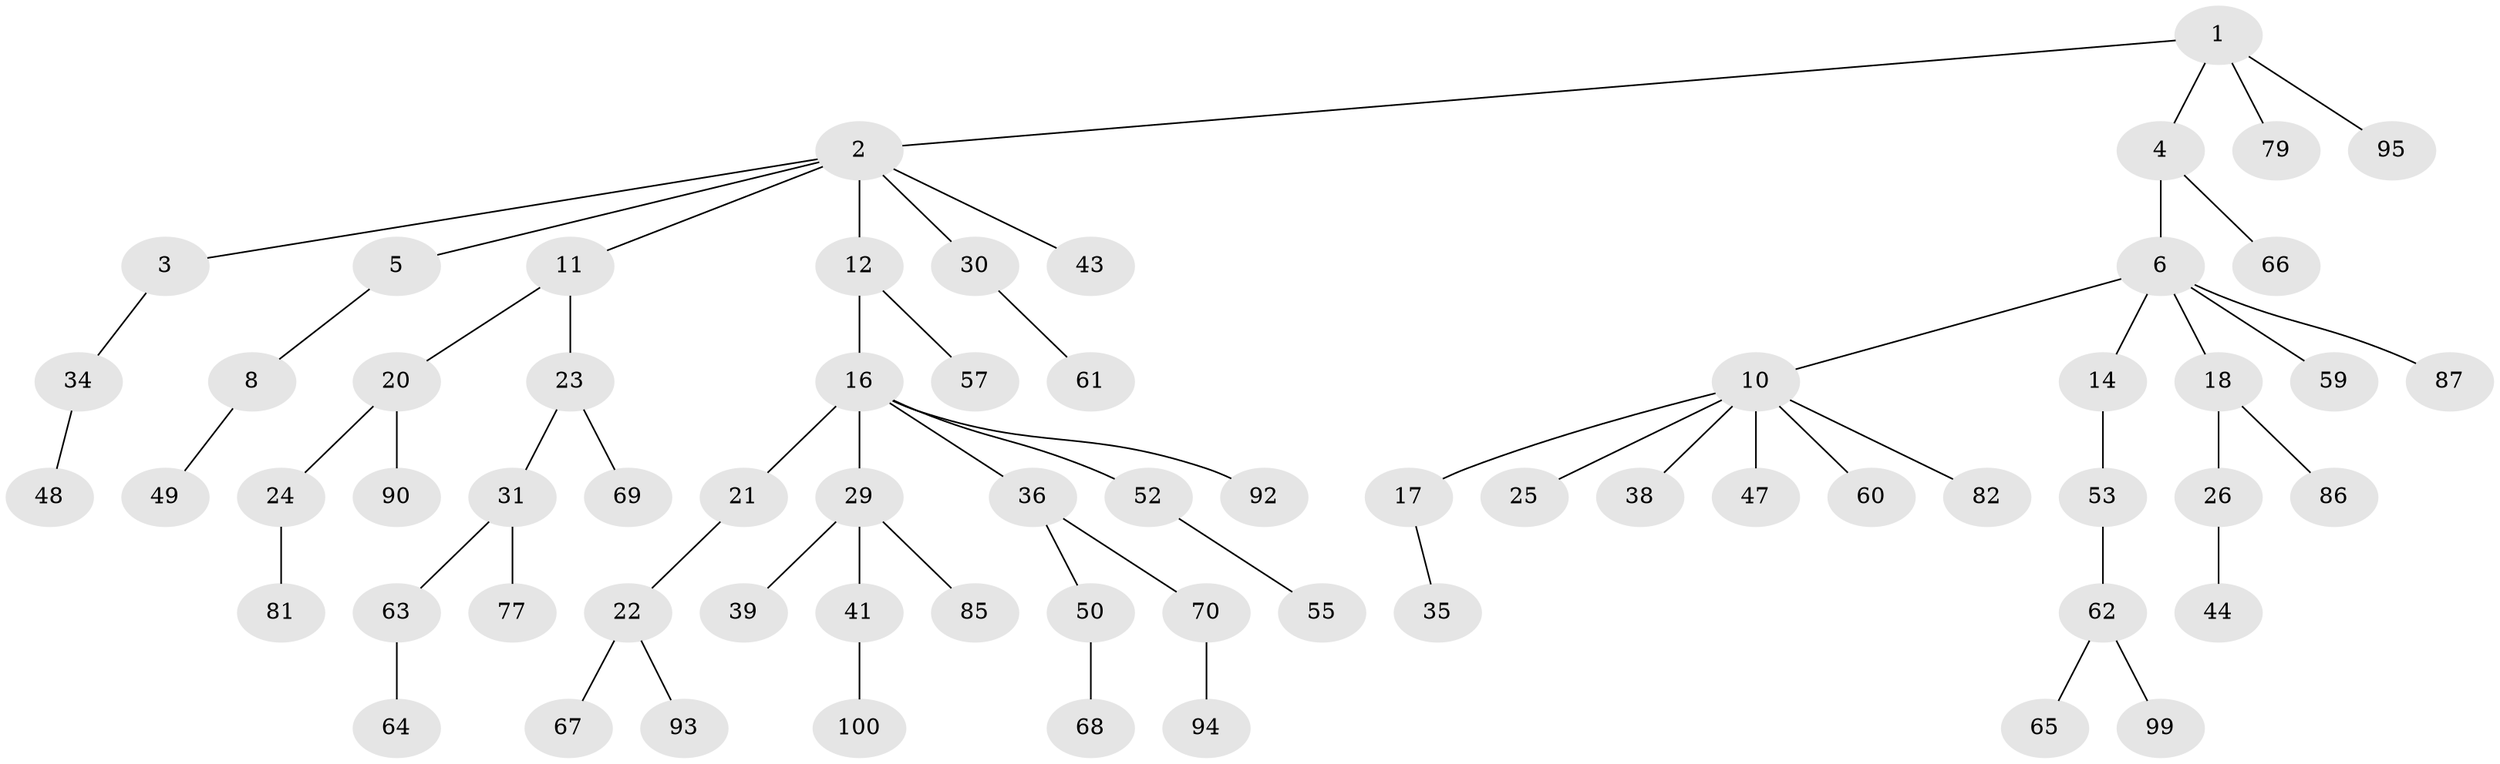 // original degree distribution, {3: 0.22, 8: 0.01, 2: 0.21, 4: 0.04, 5: 0.01, 1: 0.49, 6: 0.02}
// Generated by graph-tools (version 1.1) at 2025/38/02/21/25 10:38:55]
// undirected, 66 vertices, 65 edges
graph export_dot {
graph [start="1"]
  node [color=gray90,style=filled];
  1 [super="+7"];
  2 [super="+78"];
  3;
  4 [super="+40"];
  5 [super="+9"];
  6 [super="+13"];
  8 [super="+84"];
  10 [super="+15"];
  11 [super="+75"];
  12 [super="+33"];
  14 [super="+32"];
  16 [super="+28"];
  17 [super="+91"];
  18 [super="+19"];
  20;
  21 [super="+27"];
  22 [super="+37"];
  23;
  24 [super="+83"];
  25;
  26 [super="+74"];
  29 [super="+45"];
  30 [super="+88"];
  31 [super="+46"];
  34 [super="+51"];
  35;
  36 [super="+42"];
  38 [super="+54"];
  39 [super="+73"];
  41;
  43;
  44 [super="+98"];
  47;
  48;
  49;
  50 [super="+58"];
  52 [super="+76"];
  53 [super="+56"];
  55;
  57;
  59;
  60;
  61;
  62 [super="+80"];
  63 [super="+96"];
  64 [super="+89"];
  65 [super="+72"];
  66;
  67 [super="+71"];
  68;
  69;
  70;
  77;
  79;
  81;
  82;
  85;
  86;
  87;
  90;
  92;
  93;
  94;
  95 [super="+97"];
  99;
  100;
  1 -- 2;
  1 -- 4;
  1 -- 79;
  1 -- 95;
  2 -- 3;
  2 -- 5;
  2 -- 11;
  2 -- 12;
  2 -- 30;
  2 -- 43;
  3 -- 34;
  4 -- 6;
  4 -- 66;
  5 -- 8;
  6 -- 10;
  6 -- 59;
  6 -- 87;
  6 -- 18;
  6 -- 14;
  8 -- 49;
  10 -- 38;
  10 -- 47;
  10 -- 60;
  10 -- 82;
  10 -- 17;
  10 -- 25;
  11 -- 20;
  11 -- 23;
  12 -- 16;
  12 -- 57;
  14 -- 53;
  16 -- 21;
  16 -- 29;
  16 -- 36;
  16 -- 92;
  16 -- 52;
  17 -- 35;
  18 -- 86;
  18 -- 26;
  20 -- 24;
  20 -- 90;
  21 -- 22;
  22 -- 93;
  22 -- 67;
  23 -- 31;
  23 -- 69;
  24 -- 81;
  26 -- 44;
  29 -- 39;
  29 -- 41;
  29 -- 85;
  30 -- 61;
  31 -- 63;
  31 -- 77;
  34 -- 48;
  36 -- 50;
  36 -- 70;
  41 -- 100;
  50 -- 68;
  52 -- 55;
  53 -- 62;
  62 -- 65;
  62 -- 99;
  63 -- 64;
  70 -- 94;
}
